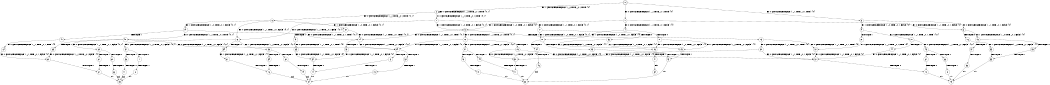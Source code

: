 digraph BCG {
size = "7, 10.5";
center = TRUE;
node [shape = circle];
0 [peripheries = 2];
0 -> 1 [label = "EX !0 !ATOMIC_EXCH_BRANCH (1, +1, TRUE, +0, 1, TRUE) !{0}"];
0 -> 2 [label = "EX !1 !ATOMIC_EXCH_BRANCH (1, +0, TRUE, +0, 1, TRUE) !{0}"];
0 -> 3 [label = "EX !0 !ATOMIC_EXCH_BRANCH (1, +1, TRUE, +0, 1, TRUE) !{0}"];
1 -> 4 [label = "EX !0 !ATOMIC_EXCH_BRANCH (1, +1, TRUE, +0, 1, FALSE) !{0}"];
1 -> 5 [label = "EX !1 !ATOMIC_EXCH_BRANCH (1, +0, TRUE, +0, 1, FALSE) !{0}"];
1 -> 6 [label = "EX !0 !ATOMIC_EXCH_BRANCH (1, +1, TRUE, +0, 1, FALSE) !{0}"];
2 -> 2 [label = "EX !1 !ATOMIC_EXCH_BRANCH (1, +0, TRUE, +0, 1, TRUE) !{0, 1}"];
2 -> 7 [label = "EX !0 !ATOMIC_EXCH_BRANCH (1, +1, TRUE, +0, 1, TRUE) !{0, 1}"];
2 -> 8 [label = "EX !0 !ATOMIC_EXCH_BRANCH (1, +1, TRUE, +0, 1, TRUE) !{0, 1}"];
3 -> 9 [label = "EX !1 !ATOMIC_EXCH_BRANCH (1, +0, TRUE, +0, 1, FALSE) !{0}"];
3 -> 6 [label = "EX !0 !ATOMIC_EXCH_BRANCH (1, +1, TRUE, +0, 1, FALSE) !{0}"];
4 -> 10 [label = "EX !1 !ATOMIC_EXCH_BRANCH (1, +0, TRUE, +0, 1, FALSE) !{0}"];
4 -> 11 [label = "TERMINATE !0"];
5 -> 12 [label = "EX !0 !ATOMIC_EXCH_BRANCH (1, +1, TRUE, +0, 1, TRUE) !{0, 1}"];
5 -> 13 [label = "TERMINATE !1"];
5 -> 14 [label = "EX !0 !ATOMIC_EXCH_BRANCH (1, +1, TRUE, +0, 1, TRUE) !{0, 1}"];
6 -> 15 [label = "EX !1 !ATOMIC_EXCH_BRANCH (1, +0, TRUE, +0, 1, FALSE) !{0}"];
6 -> 16 [label = "TERMINATE !0"];
7 -> 17 [label = "EX !0 !ATOMIC_EXCH_BRANCH (1, +1, TRUE, +0, 1, FALSE) !{0, 1}"];
7 -> 5 [label = "EX !1 !ATOMIC_EXCH_BRANCH (1, +0, TRUE, +0, 1, FALSE) !{0, 1}"];
7 -> 18 [label = "EX !0 !ATOMIC_EXCH_BRANCH (1, +1, TRUE, +0, 1, FALSE) !{0, 1}"];
8 -> 19 [label = "EX !1 !ATOMIC_EXCH_BRANCH (1, +0, TRUE, +0, 1, FALSE) !{0, 1}"];
8 -> 18 [label = "EX !0 !ATOMIC_EXCH_BRANCH (1, +1, TRUE, +0, 1, FALSE) !{0, 1}"];
8 -> 20 [label = "EX !1 !ATOMIC_EXCH_BRANCH (1, +0, TRUE, +0, 1, FALSE) !{0, 1}"];
9 -> 21 [label = "EX !0 !ATOMIC_EXCH_BRANCH (1, +1, TRUE, +0, 1, TRUE) !{0, 1}"];
9 -> 22 [label = "TERMINATE !1"];
10 -> 23 [label = "TERMINATE !0"];
10 -> 24 [label = "TERMINATE !1"];
11 -> 25 [label = "EX !1 !ATOMIC_EXCH_BRANCH (1, +0, TRUE, +0, 1, FALSE) !{1}"];
11 -> 26 [label = "EX !1 !ATOMIC_EXCH_BRANCH (1, +0, TRUE, +0, 1, FALSE) !{1}"];
12 -> 27 [label = "EX !0 !ATOMIC_EXCH_BRANCH (1, +1, TRUE, +0, 1, FALSE) !{0, 1}"];
12 -> 28 [label = "TERMINATE !1"];
12 -> 29 [label = "EX !0 !ATOMIC_EXCH_BRANCH (1, +1, TRUE, +0, 1, FALSE) !{0, 1}"];
13 -> 30 [label = "EX !0 !ATOMIC_EXCH_BRANCH (1, +1, TRUE, +0, 1, TRUE) !{0}"];
13 -> 31 [label = "EX !0 !ATOMIC_EXCH_BRANCH (1, +1, TRUE, +0, 1, TRUE) !{0}"];
14 -> 29 [label = "EX !0 !ATOMIC_EXCH_BRANCH (1, +1, TRUE, +0, 1, FALSE) !{0, 1}"];
14 -> 32 [label = "TERMINATE !1"];
15 -> 33 [label = "TERMINATE !0"];
15 -> 34 [label = "TERMINATE !1"];
16 -> 35 [label = "EX !1 !ATOMIC_EXCH_BRANCH (1, +0, TRUE, +0, 1, FALSE) !{1}"];
17 -> 10 [label = "EX !1 !ATOMIC_EXCH_BRANCH (1, +0, TRUE, +0, 1, FALSE) !{0, 1}"];
17 -> 36 [label = "TERMINATE !0"];
18 -> 37 [label = "EX !1 !ATOMIC_EXCH_BRANCH (1, +0, TRUE, +0, 1, FALSE) !{0, 1}"];
18 -> 38 [label = "EX !1 !ATOMIC_EXCH_BRANCH (1, +0, TRUE, +0, 1, FALSE) !{0, 1}"];
18 -> 39 [label = "TERMINATE !0"];
19 -> 40 [label = "EX !0 !ATOMIC_EXCH_BRANCH (1, +1, TRUE, +0, 1, TRUE) !{0, 1}"];
19 -> 41 [label = "TERMINATE !1"];
19 -> 14 [label = "EX !0 !ATOMIC_EXCH_BRANCH (1, +1, TRUE, +0, 1, TRUE) !{0, 1}"];
20 -> 14 [label = "EX !0 !ATOMIC_EXCH_BRANCH (1, +1, TRUE, +0, 1, TRUE) !{0, 1}"];
20 -> 42 [label = "TERMINATE !1"];
21 -> 43 [label = "EX !0 !ATOMIC_EXCH_BRANCH (1, +1, TRUE, +0, 1, FALSE) !{0, 1}"];
21 -> 44 [label = "TERMINATE !1"];
22 -> 31 [label = "EX !0 !ATOMIC_EXCH_BRANCH (1, +1, TRUE, +0, 1, TRUE) !{0}"];
23 -> 45 [label = "TERMINATE !1"];
24 -> 46 [label = "TERMINATE !0"];
25 -> 45 [label = "TERMINATE !1"];
26 -> 47 [label = "TERMINATE !1"];
27 -> 48 [label = "TERMINATE !0"];
27 -> 49 [label = "TERMINATE !1"];
28 -> 50 [label = "EX !0 !ATOMIC_EXCH_BRANCH (1, +1, TRUE, +0, 1, FALSE) !{0}"];
28 -> 51 [label = "EX !0 !ATOMIC_EXCH_BRANCH (1, +1, TRUE, +0, 1, FALSE) !{0}"];
29 -> 52 [label = "TERMINATE !0"];
29 -> 53 [label = "TERMINATE !1"];
30 -> 50 [label = "EX !0 !ATOMIC_EXCH_BRANCH (1, +1, TRUE, +0, 1, FALSE) !{0}"];
30 -> 51 [label = "EX !0 !ATOMIC_EXCH_BRANCH (1, +1, TRUE, +0, 1, FALSE) !{0}"];
31 -> 51 [label = "EX !0 !ATOMIC_EXCH_BRANCH (1, +1, TRUE, +0, 1, FALSE) !{0}"];
32 -> 54 [label = "EX !0 !ATOMIC_EXCH_BRANCH (1, +1, TRUE, +0, 1, FALSE) !{0}"];
33 -> 55 [label = "TERMINATE !1"];
34 -> 56 [label = "TERMINATE !0"];
35 -> 55 [label = "TERMINATE !1"];
36 -> 25 [label = "EX !1 !ATOMIC_EXCH_BRANCH (1, +0, TRUE, +0, 1, FALSE) !{1}"];
36 -> 26 [label = "EX !1 !ATOMIC_EXCH_BRANCH (1, +0, TRUE, +0, 1, FALSE) !{1}"];
37 -> 57 [label = "TERMINATE !0"];
37 -> 58 [label = "TERMINATE !1"];
38 -> 59 [label = "TERMINATE !0"];
38 -> 60 [label = "TERMINATE !1"];
39 -> 61 [label = "EX !1 !ATOMIC_EXCH_BRANCH (1, +0, TRUE, +0, 1, FALSE) !{1}"];
40 -> 62 [label = "EX !0 !ATOMIC_EXCH_BRANCH (1, +1, TRUE, +0, 1, FALSE) !{0, 1}"];
40 -> 63 [label = "TERMINATE !1"];
40 -> 29 [label = "EX !0 !ATOMIC_EXCH_BRANCH (1, +1, TRUE, +0, 1, FALSE) !{0, 1}"];
41 -> 64 [label = "EX !0 !ATOMIC_EXCH_BRANCH (1, +1, TRUE, +0, 1, TRUE) !{0}"];
42 -> 65 [label = "EX !0 !ATOMIC_EXCH_BRANCH (1, +1, TRUE, +0, 1, TRUE) !{0}"];
43 -> 66 [label = "TERMINATE !0"];
43 -> 67 [label = "TERMINATE !1"];
44 -> 51 [label = "EX !0 !ATOMIC_EXCH_BRANCH (1, +1, TRUE, +0, 1, FALSE) !{0}"];
45 -> 68 [label = "exit"];
46 -> 68 [label = "exit"];
47 -> 69 [label = "exit"];
48 -> 70 [label = "TERMINATE !1"];
49 -> 71 [label = "TERMINATE !0"];
50 -> 71 [label = "TERMINATE !0"];
51 -> 72 [label = "TERMINATE !0"];
52 -> 73 [label = "TERMINATE !1"];
53 -> 74 [label = "TERMINATE !0"];
54 -> 74 [label = "TERMINATE !0"];
55 -> 75 [label = "exit"];
56 -> 75 [label = "exit"];
57 -> 76 [label = "TERMINATE !1"];
58 -> 77 [label = "TERMINATE !0"];
59 -> 78 [label = "TERMINATE !1"];
60 -> 79 [label = "TERMINATE !0"];
61 -> 78 [label = "TERMINATE !1"];
62 -> 80 [label = "TERMINATE !0"];
62 -> 81 [label = "TERMINATE !1"];
63 -> 82 [label = "EX !0 !ATOMIC_EXCH_BRANCH (1, +1, TRUE, +0, 1, FALSE) !{0}"];
64 -> 82 [label = "EX !0 !ATOMIC_EXCH_BRANCH (1, +1, TRUE, +0, 1, FALSE) !{0}"];
65 -> 54 [label = "EX !0 !ATOMIC_EXCH_BRANCH (1, +1, TRUE, +0, 1, FALSE) !{0}"];
66 -> 83 [label = "TERMINATE !1"];
67 -> 72 [label = "TERMINATE !0"];
70 -> 68 [label = "exit"];
71 -> 68 [label = "exit"];
72 -> 75 [label = "exit"];
73 -> 84 [label = "exit"];
74 -> 84 [label = "exit"];
76 -> 85 [label = "exit"];
77 -> 85 [label = "exit"];
78 -> 84 [label = "exit"];
79 -> 84 [label = "exit"];
80 -> 86 [label = "TERMINATE !1"];
81 -> 87 [label = "TERMINATE !0"];
82 -> 87 [label = "TERMINATE !0"];
83 -> 75 [label = "exit"];
86 -> 85 [label = "exit"];
87 -> 85 [label = "exit"];
}

